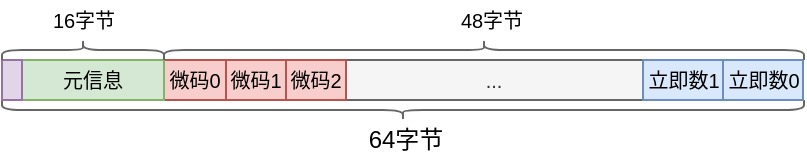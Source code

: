<mxfile>
    <diagram id="RqdfNW05T5ijHijiX5mr" name="第 1 页">
        <mxGraphModel dx="884" dy="597" grid="1" gridSize="10" guides="1" tooltips="1" connect="1" arrows="1" fold="1" page="1" pageScale="1" pageWidth="827" pageHeight="1169" math="0" shadow="0">
            <root>
                <mxCell id="0"/>
                <mxCell id="1" parent="0"/>
                <mxCell id="2" value="" style="shape=curlyBracket;whiteSpace=wrap;html=1;rounded=1;labelPosition=left;verticalLabelPosition=middle;align=right;verticalAlign=middle;fillColor=#f5f5f5;fontColor=#333333;strokeColor=#666666;direction=north;" vertex="1" parent="1">
                    <mxGeometry x="119" y="160" width="401" height="10" as="geometry"/>
                </mxCell>
                <mxCell id="3" value="64字节" style="text;html=1;strokeColor=none;fillColor=none;align=center;verticalAlign=middle;whiteSpace=wrap;rounded=0;" vertex="1" parent="1">
                    <mxGeometry x="291" y="170" width="60" height="20" as="geometry"/>
                </mxCell>
                <mxCell id="4" value="&lt;font style=&quot;font-size: 10px;&quot; face=&quot;Helvetica&quot;&gt;微码0&lt;/font&gt;" style="rounded=0;whiteSpace=wrap;html=1;fontFamily=mono;fillColor=#f8cecc;strokeColor=#b85450;gradientColor=none;gradientDirection=west;" vertex="1" parent="1">
                    <mxGeometry x="200" y="140" width="31" height="20" as="geometry"/>
                </mxCell>
                <mxCell id="5" value="&lt;font face=&quot;Helvetica&quot;&gt;&lt;span style=&quot;font-size: 10px;&quot;&gt;微码1&lt;/span&gt;&lt;/font&gt;" style="rounded=0;whiteSpace=wrap;html=1;fontFamily=mono;fillColor=#f8cecc;strokeColor=#b85450;gradientColor=none;gradientDirection=west;" vertex="1" parent="1">
                    <mxGeometry x="231" y="140" width="30" height="20" as="geometry"/>
                </mxCell>
                <mxCell id="6" value="&lt;font face=&quot;Helvetica&quot;&gt;&lt;span style=&quot;font-size: 10px;&quot;&gt;...&lt;/span&gt;&lt;/font&gt;" style="rounded=0;whiteSpace=wrap;html=1;fontFamily=mono;fillColor=#f5f5f5;strokeColor=#666666;gradientDirection=west;fontColor=#333333;" vertex="1" parent="1">
                    <mxGeometry x="290" y="140" width="150" height="20" as="geometry"/>
                </mxCell>
                <mxCell id="7" value="&lt;font style=&quot;font-size: 10px;&quot; face=&quot;Helvetica&quot;&gt;立即数1&lt;/font&gt;" style="rounded=0;whiteSpace=wrap;html=1;fontFamily=mono;fillColor=#dae8fc;strokeColor=#6c8ebf;gradientDirection=west;" vertex="1" parent="1">
                    <mxGeometry x="439.5" y="140" width="40" height="20" as="geometry"/>
                </mxCell>
                <mxCell id="8" value="&lt;font style=&quot;font-size: 10px;&quot; face=&quot;Helvetica&quot;&gt;立即数0&lt;/font&gt;" style="rounded=0;whiteSpace=wrap;html=1;fontFamily=mono;fillColor=#dae8fc;strokeColor=#6c8ebf;gradientDirection=west;" vertex="1" parent="1">
                    <mxGeometry x="479.5" y="140" width="40" height="20" as="geometry"/>
                </mxCell>
                <mxCell id="9" value="&lt;font face=&quot;Helvetica&quot;&gt;&lt;span style=&quot;font-size: 10px;&quot;&gt;元信息&lt;/span&gt;&lt;/font&gt;" style="rounded=0;whiteSpace=wrap;html=1;fontFamily=mono;fillColor=#d5e8d4;strokeColor=#82b366;gradientDirection=west;" vertex="1" parent="1">
                    <mxGeometry x="129" y="140" width="71" height="20" as="geometry"/>
                </mxCell>
                <mxCell id="10" value="" style="rounded=0;whiteSpace=wrap;html=1;fontFamily=mono;fillColor=#e1d5e7;strokeColor=#9673a6;gradientDirection=west;" vertex="1" parent="1">
                    <mxGeometry x="119" y="140" width="10" height="20" as="geometry"/>
                </mxCell>
                <mxCell id="11" value="" style="shape=curlyBracket;whiteSpace=wrap;html=1;rounded=1;labelPosition=left;verticalLabelPosition=middle;align=right;verticalAlign=middle;fillColor=#f5f5f5;fontColor=#333333;strokeColor=#666666;direction=south;" vertex="1" parent="1">
                    <mxGeometry x="200" y="130" width="320" height="10" as="geometry"/>
                </mxCell>
                <mxCell id="12" value="" style="shape=curlyBracket;whiteSpace=wrap;html=1;rounded=1;labelPosition=left;verticalLabelPosition=middle;align=right;verticalAlign=middle;fillColor=#f5f5f5;fontColor=#333333;strokeColor=#666666;direction=south;" vertex="1" parent="1">
                    <mxGeometry x="119" y="130" width="81" height="10" as="geometry"/>
                </mxCell>
                <mxCell id="13" value="&lt;font style=&quot;font-size: 10px;&quot;&gt;16字节&lt;/font&gt;" style="text;html=1;strokeColor=none;fillColor=none;align=center;verticalAlign=middle;whiteSpace=wrap;rounded=0;" vertex="1" parent="1">
                    <mxGeometry x="130" y="110" width="60" height="20" as="geometry"/>
                </mxCell>
                <mxCell id="14" value="&lt;font style=&quot;font-size: 10px;&quot;&gt;48字节&lt;/font&gt;" style="text;html=1;strokeColor=none;fillColor=none;align=center;verticalAlign=middle;whiteSpace=wrap;rounded=0;" vertex="1" parent="1">
                    <mxGeometry x="334" y="110" width="60" height="20" as="geometry"/>
                </mxCell>
                <mxCell id="15" value="&lt;font face=&quot;Helvetica&quot;&gt;&lt;span style=&quot;font-size: 10px;&quot;&gt;微码2&lt;/span&gt;&lt;/font&gt;" style="rounded=0;whiteSpace=wrap;html=1;fontFamily=mono;fillColor=#f8cecc;strokeColor=#b85450;gradientColor=none;gradientDirection=west;" vertex="1" parent="1">
                    <mxGeometry x="261" y="140" width="30" height="20" as="geometry"/>
                </mxCell>
            </root>
        </mxGraphModel>
    </diagram>
</mxfile>